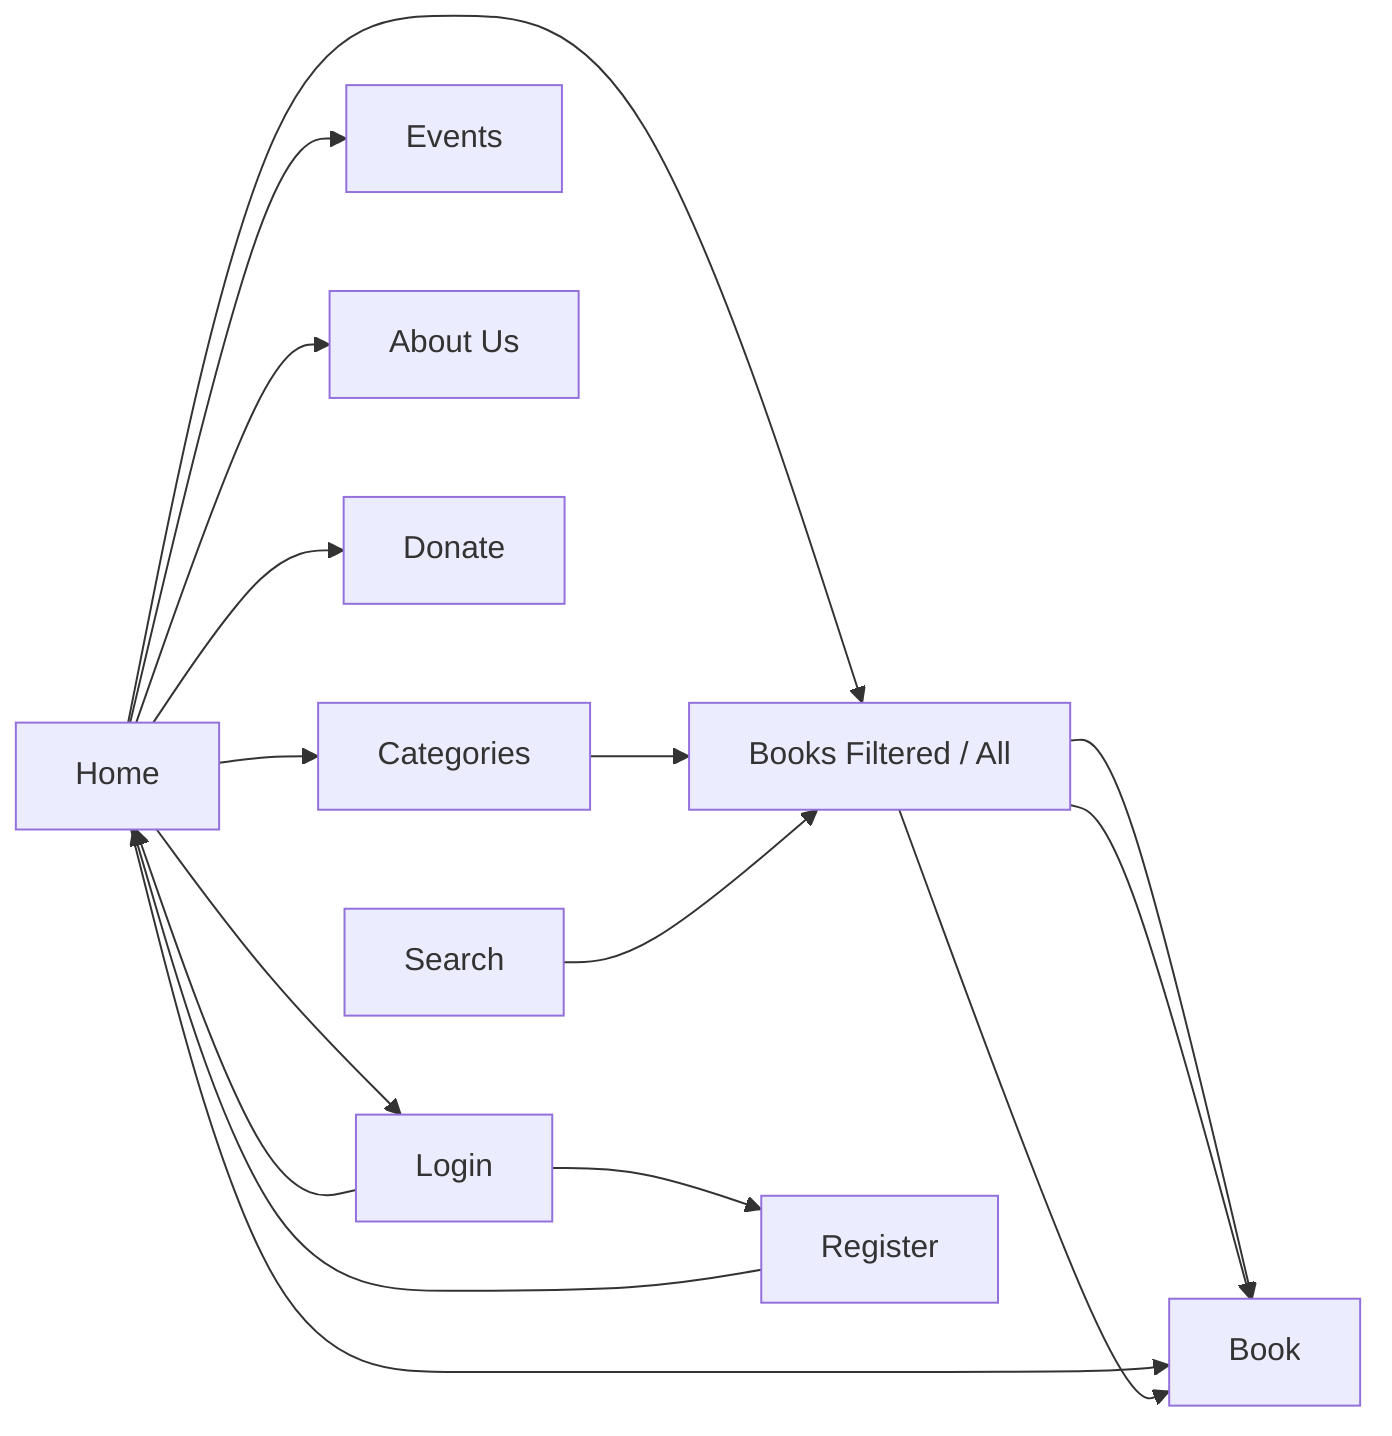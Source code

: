 graph LR
    A[Home] --> B[Books] --> C[Book]
    A[Home] --> D[Categories] --> B[Books Filtered / All] --> C[Book]
    A[Home] --> C[Book]
    A[Home] --> E[Events]
    A[Home] --> G[About Us]
    A[Home] --> H[Donate]
    I[Search] --> B[Books Filtered / All] --> C[Book]
    A[Home] --> J[Login]
    J[Login] --> K[Register]
    J[Login] --> A[Home]
    K[Register] --> A[Home]